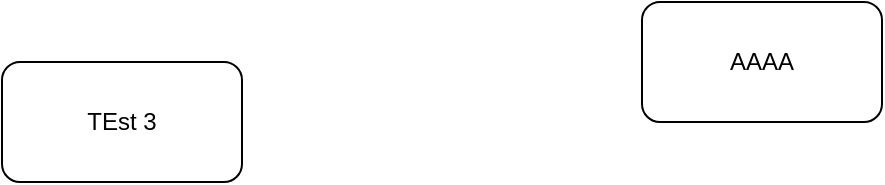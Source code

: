 <mxfile version="12.2.2" type="github" pages="1">
  <diagram id="nDqt4OHVF8OYWS3F5ZIa" name="Page-1">
    <mxGraphModel dx="846" dy="607" grid="1" gridSize="10" guides="1" tooltips="1" connect="1" arrows="1" fold="1" page="1" pageScale="1" pageWidth="850" pageHeight="1100" math="0" shadow="0">
      <root>
        <mxCell id="0"/>
        <mxCell id="1" parent="0"/>
        <mxCell id="npQW0QnKVg932VRmmYPV-1" value="TEst 3" style="rounded=1;whiteSpace=wrap;html=1;" parent="1" vertex="1">
          <mxGeometry x="120" y="120" width="120" height="60" as="geometry"/>
        </mxCell>
        <mxCell id="npQW0QnKVg932VRmmYPV-2" value="AAAA" style="rounded=1;whiteSpace=wrap;html=1;" parent="1" vertex="1">
          <mxGeometry x="440" y="90" width="120" height="60" as="geometry"/>
        </mxCell>
      </root>
    </mxGraphModel>
  </diagram>
</mxfile>
